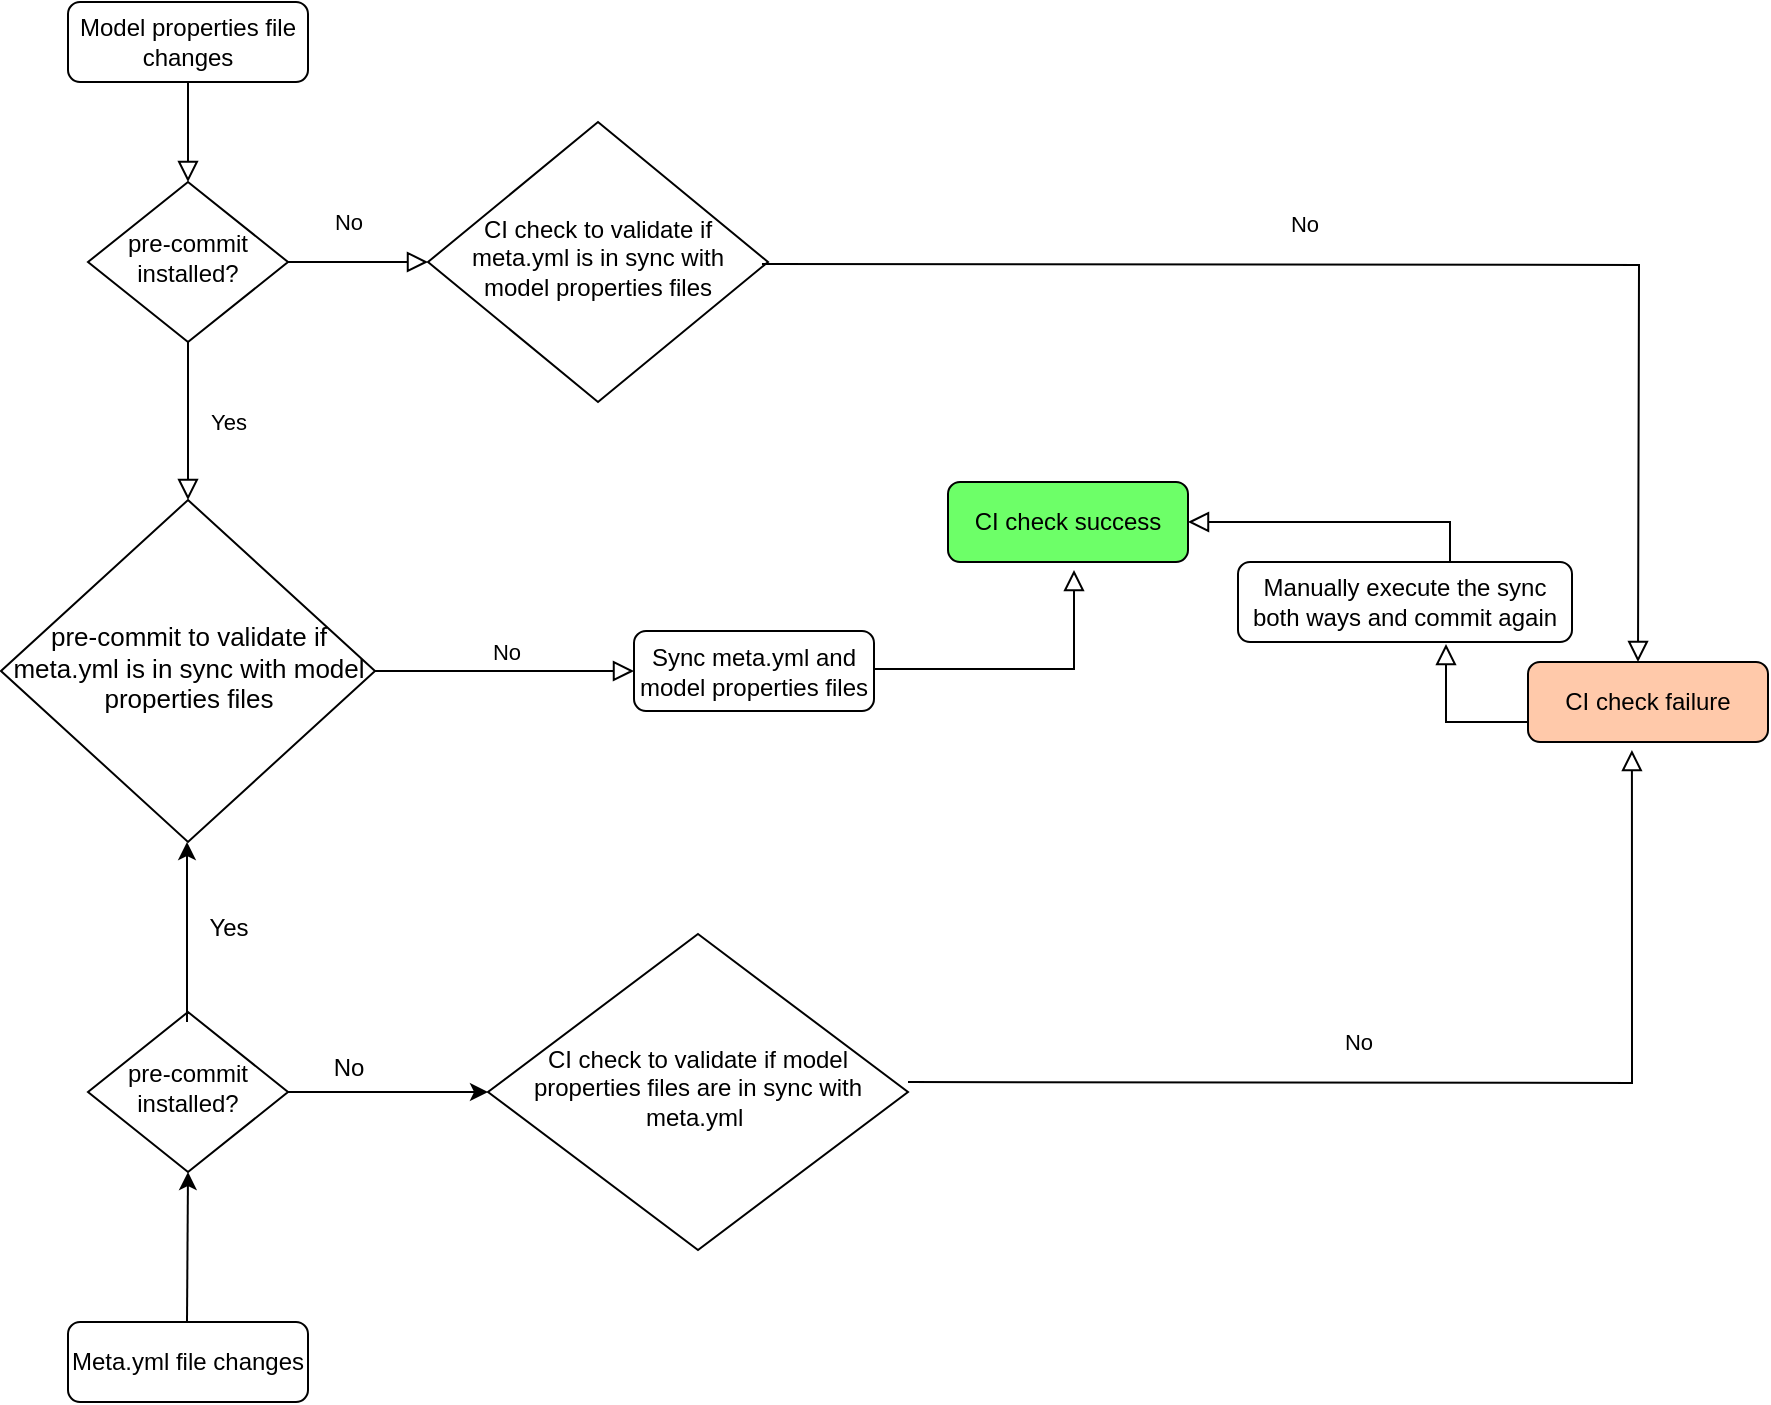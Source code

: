 <mxfile version="26.0.6">
  <diagram id="C5RBs43oDa-KdzZeNtuy" name="Page-1">
    <mxGraphModel dx="1411" dy="770" grid="0" gridSize="10" guides="1" tooltips="1" connect="1" arrows="1" fold="1" page="0" pageScale="1" pageWidth="827" pageHeight="1169" math="0" shadow="0">
      <root>
        <mxCell id="WIyWlLk6GJQsqaUBKTNV-0" />
        <mxCell id="WIyWlLk6GJQsqaUBKTNV-1" parent="WIyWlLk6GJQsqaUBKTNV-0" />
        <mxCell id="WIyWlLk6GJQsqaUBKTNV-2" value="" style="rounded=0;html=1;jettySize=auto;orthogonalLoop=1;fontSize=11;endArrow=block;endFill=0;endSize=8;strokeWidth=1;shadow=0;labelBackgroundColor=none;edgeStyle=orthogonalEdgeStyle;" parent="WIyWlLk6GJQsqaUBKTNV-1" source="WIyWlLk6GJQsqaUBKTNV-3" target="WIyWlLk6GJQsqaUBKTNV-6" edge="1">
          <mxGeometry relative="1" as="geometry" />
        </mxCell>
        <mxCell id="WIyWlLk6GJQsqaUBKTNV-3" value="Model properties file changes" style="rounded=1;whiteSpace=wrap;html=1;fontSize=12;glass=0;strokeWidth=1;shadow=0;" parent="WIyWlLk6GJQsqaUBKTNV-1" vertex="1">
          <mxGeometry x="35" y="90" width="120" height="40" as="geometry" />
        </mxCell>
        <mxCell id="WIyWlLk6GJQsqaUBKTNV-4" value="Yes" style="rounded=0;html=1;jettySize=auto;orthogonalLoop=1;fontSize=11;endArrow=block;endFill=0;endSize=8;strokeWidth=1;shadow=0;labelBackgroundColor=none;edgeStyle=orthogonalEdgeStyle;" parent="WIyWlLk6GJQsqaUBKTNV-1" source="WIyWlLk6GJQsqaUBKTNV-6" target="WIyWlLk6GJQsqaUBKTNV-10" edge="1">
          <mxGeometry y="20" relative="1" as="geometry">
            <mxPoint as="offset" />
            <Array as="points">
              <mxPoint x="95" y="340" />
              <mxPoint x="95" y="340" />
            </Array>
          </mxGeometry>
        </mxCell>
        <mxCell id="WIyWlLk6GJQsqaUBKTNV-5" value="No" style="edgeStyle=orthogonalEdgeStyle;rounded=0;html=1;jettySize=auto;orthogonalLoop=1;fontSize=11;endArrow=block;endFill=0;endSize=8;strokeWidth=1;shadow=0;labelBackgroundColor=none;" parent="WIyWlLk6GJQsqaUBKTNV-1" source="WIyWlLk6GJQsqaUBKTNV-6" edge="1">
          <mxGeometry x="-0.149" y="20" relative="1" as="geometry">
            <mxPoint as="offset" />
            <mxPoint x="215" y="220" as="targetPoint" />
          </mxGeometry>
        </mxCell>
        <mxCell id="WIyWlLk6GJQsqaUBKTNV-6" value="pre-commit installed?" style="rhombus;whiteSpace=wrap;html=1;shadow=0;fontFamily=Helvetica;fontSize=12;align=center;strokeWidth=1;spacing=6;spacingTop=-4;" parent="WIyWlLk6GJQsqaUBKTNV-1" vertex="1">
          <mxGeometry x="45" y="180" width="100" height="80" as="geometry" />
        </mxCell>
        <mxCell id="WIyWlLk6GJQsqaUBKTNV-7" value="CI check failure" style="rounded=1;whiteSpace=wrap;html=1;fontSize=12;glass=0;strokeWidth=1;shadow=0;fillColor=#FFC9AA;" parent="WIyWlLk6GJQsqaUBKTNV-1" vertex="1">
          <mxGeometry x="765" y="420" width="120" height="40" as="geometry" />
        </mxCell>
        <mxCell id="WIyWlLk6GJQsqaUBKTNV-9" value="No" style="edgeStyle=orthogonalEdgeStyle;rounded=0;html=1;jettySize=auto;orthogonalLoop=1;fontSize=11;endArrow=block;endFill=0;endSize=8;strokeWidth=1;shadow=0;labelBackgroundColor=none;" parent="WIyWlLk6GJQsqaUBKTNV-1" source="WIyWlLk6GJQsqaUBKTNV-10" target="WIyWlLk6GJQsqaUBKTNV-12" edge="1">
          <mxGeometry y="10" relative="1" as="geometry">
            <mxPoint as="offset" />
          </mxGeometry>
        </mxCell>
        <mxCell id="WIyWlLk6GJQsqaUBKTNV-10" value="&lt;font style=&quot;font-size: 13px;&quot;&gt;pre-commit to validate if meta.yml is in sync with model properties files&lt;/font&gt;" style="rhombus;whiteSpace=wrap;html=1;shadow=0;fontFamily=Helvetica;fontSize=12;align=center;strokeWidth=1;spacing=6;spacingTop=-4;" parent="WIyWlLk6GJQsqaUBKTNV-1" vertex="1">
          <mxGeometry x="1.5" y="339" width="187" height="171" as="geometry" />
        </mxCell>
        <mxCell id="WIyWlLk6GJQsqaUBKTNV-12" value="Sync meta.yml and model properties files" style="rounded=1;whiteSpace=wrap;html=1;fontSize=12;glass=0;strokeWidth=1;shadow=0;" parent="WIyWlLk6GJQsqaUBKTNV-1" vertex="1">
          <mxGeometry x="318" y="404.5" width="120" height="40" as="geometry" />
        </mxCell>
        <mxCell id="vaHk5qMaN5SWsj166qQE-0" value="CI check to validate if meta.yml is in sync with model properties files" style="rhombus;whiteSpace=wrap;html=1;shadow=0;fontFamily=Helvetica;fontSize=12;align=center;strokeWidth=1;spacing=6;spacingTop=-4;" vertex="1" parent="WIyWlLk6GJQsqaUBKTNV-1">
          <mxGeometry x="215" y="150" width="170" height="140" as="geometry" />
        </mxCell>
        <mxCell id="vaHk5qMaN5SWsj166qQE-3" value="No" style="edgeStyle=orthogonalEdgeStyle;rounded=0;html=1;jettySize=auto;orthogonalLoop=1;fontSize=11;endArrow=block;endFill=0;endSize=8;strokeWidth=1;shadow=0;labelBackgroundColor=none;entryX=0.75;entryY=0;entryDx=0;entryDy=0;" edge="1" parent="WIyWlLk6GJQsqaUBKTNV-1">
          <mxGeometry x="-0.149" y="20" relative="1" as="geometry">
            <mxPoint as="offset" />
            <mxPoint x="382" y="221" as="sourcePoint" />
            <mxPoint x="820" y="420" as="targetPoint" />
          </mxGeometry>
        </mxCell>
        <mxCell id="vaHk5qMaN5SWsj166qQE-5" value="CI check success" style="rounded=1;whiteSpace=wrap;html=1;fontSize=12;glass=0;strokeWidth=1;shadow=0;fillColor=#6DFF68;" vertex="1" parent="WIyWlLk6GJQsqaUBKTNV-1">
          <mxGeometry x="475" y="330" width="120" height="40" as="geometry" />
        </mxCell>
        <mxCell id="vaHk5qMaN5SWsj166qQE-6" value="" style="rounded=0;html=1;jettySize=auto;orthogonalLoop=1;fontSize=11;endArrow=block;endFill=0;endSize=8;strokeWidth=1;shadow=0;labelBackgroundColor=none;edgeStyle=orthogonalEdgeStyle;" edge="1" parent="WIyWlLk6GJQsqaUBKTNV-1">
          <mxGeometry y="20" relative="1" as="geometry">
            <mxPoint as="offset" />
            <mxPoint x="438" y="423.5" as="sourcePoint" />
            <mxPoint x="538" y="374" as="targetPoint" />
            <Array as="points">
              <mxPoint x="538" y="424" />
            </Array>
          </mxGeometry>
        </mxCell>
        <mxCell id="vaHk5qMaN5SWsj166qQE-8" value="Meta.yml file changes" style="rounded=1;whiteSpace=wrap;html=1;fontSize=12;glass=0;strokeWidth=1;shadow=0;" vertex="1" parent="WIyWlLk6GJQsqaUBKTNV-1">
          <mxGeometry x="35" y="750" width="120" height="40" as="geometry" />
        </mxCell>
        <mxCell id="vaHk5qMaN5SWsj166qQE-10" value="pre-commit installed?" style="rhombus;whiteSpace=wrap;html=1;shadow=0;fontFamily=Helvetica;fontSize=12;align=center;strokeWidth=1;spacing=6;spacingTop=-4;" vertex="1" parent="WIyWlLk6GJQsqaUBKTNV-1">
          <mxGeometry x="45" y="595" width="100" height="80" as="geometry" />
        </mxCell>
        <mxCell id="vaHk5qMaN5SWsj166qQE-11" value="" style="endArrow=classic;html=1;rounded=0;exitX=0.495;exitY=0.063;exitDx=0;exitDy=0;exitPerimeter=0;" edge="1" parent="WIyWlLk6GJQsqaUBKTNV-1" source="vaHk5qMaN5SWsj166qQE-10">
          <mxGeometry width="50" height="50" relative="1" as="geometry">
            <mxPoint x="95" y="590" as="sourcePoint" />
            <mxPoint x="94.5" y="510" as="targetPoint" />
          </mxGeometry>
        </mxCell>
        <mxCell id="vaHk5qMaN5SWsj166qQE-12" value="" style="endArrow=classic;html=1;rounded=0;entryX=0.5;entryY=1;entryDx=0;entryDy=0;" edge="1" parent="WIyWlLk6GJQsqaUBKTNV-1" target="vaHk5qMaN5SWsj166qQE-10">
          <mxGeometry width="50" height="50" relative="1" as="geometry">
            <mxPoint x="94.5" y="750" as="sourcePoint" />
            <mxPoint x="94.5" y="690" as="targetPoint" />
          </mxGeometry>
        </mxCell>
        <mxCell id="vaHk5qMaN5SWsj166qQE-13" value="Yes" style="text;html=1;align=center;verticalAlign=middle;resizable=0;points=[];autosize=1;strokeColor=none;fillColor=none;" vertex="1" parent="WIyWlLk6GJQsqaUBKTNV-1">
          <mxGeometry x="95" y="538" width="40" height="30" as="geometry" />
        </mxCell>
        <mxCell id="vaHk5qMaN5SWsj166qQE-14" value="CI check to validate if model properties files are in sync with meta.yml&amp;nbsp;" style="rhombus;whiteSpace=wrap;html=1;shadow=0;fontFamily=Helvetica;fontSize=12;align=center;strokeWidth=1;spacing=6;spacingTop=-4;" vertex="1" parent="WIyWlLk6GJQsqaUBKTNV-1">
          <mxGeometry x="245" y="556" width="210" height="158" as="geometry" />
        </mxCell>
        <mxCell id="vaHk5qMaN5SWsj166qQE-15" value="" style="endArrow=classic;html=1;rounded=0;entryX=0;entryY=0.5;entryDx=0;entryDy=0;exitX=1;exitY=0.5;exitDx=0;exitDy=0;" edge="1" parent="WIyWlLk6GJQsqaUBKTNV-1" source="vaHk5qMaN5SWsj166qQE-10" target="vaHk5qMaN5SWsj166qQE-14">
          <mxGeometry width="50" height="50" relative="1" as="geometry">
            <mxPoint x="145" y="640" as="sourcePoint" />
            <mxPoint x="195" y="590" as="targetPoint" />
          </mxGeometry>
        </mxCell>
        <mxCell id="vaHk5qMaN5SWsj166qQE-16" value="No" style="text;html=1;align=center;verticalAlign=middle;resizable=0;points=[];autosize=1;strokeColor=none;fillColor=none;" vertex="1" parent="WIyWlLk6GJQsqaUBKTNV-1">
          <mxGeometry x="155" y="608" width="40" height="30" as="geometry" />
        </mxCell>
        <mxCell id="vaHk5qMaN5SWsj166qQE-18" value="No" style="edgeStyle=orthogonalEdgeStyle;rounded=0;html=1;jettySize=auto;orthogonalLoop=1;fontSize=11;endArrow=block;endFill=0;endSize=8;strokeWidth=1;shadow=0;labelBackgroundColor=none;entryX=0.433;entryY=1.1;entryDx=0;entryDy=0;exitX=1;exitY=0.5;exitDx=0;exitDy=0;entryPerimeter=0;" edge="1" parent="WIyWlLk6GJQsqaUBKTNV-1" target="WIyWlLk6GJQsqaUBKTNV-7">
          <mxGeometry x="-0.149" y="20" relative="1" as="geometry">
            <mxPoint as="offset" />
            <mxPoint x="455" y="630" as="sourcePoint" />
            <mxPoint x="725" y="860" as="targetPoint" />
          </mxGeometry>
        </mxCell>
        <mxCell id="vaHk5qMaN5SWsj166qQE-19" value="&lt;font&gt;Manually execute the sync both ways and commit again&lt;/font&gt;" style="rounded=1;whiteSpace=wrap;html=1;fontSize=12;glass=0;strokeWidth=1;shadow=0;" vertex="1" parent="WIyWlLk6GJQsqaUBKTNV-1">
          <mxGeometry x="620" y="370" width="167" height="40" as="geometry" />
        </mxCell>
        <mxCell id="vaHk5qMaN5SWsj166qQE-20" value="" style="rounded=0;html=1;jettySize=auto;orthogonalLoop=1;fontSize=11;endArrow=block;endFill=0;endSize=8;strokeWidth=1;shadow=0;labelBackgroundColor=none;edgeStyle=orthogonalEdgeStyle;exitX=0;exitY=0.75;exitDx=0;exitDy=0;" edge="1" parent="WIyWlLk6GJQsqaUBKTNV-1" source="WIyWlLk6GJQsqaUBKTNV-7">
          <mxGeometry x="-0.25" y="15" relative="1" as="geometry">
            <mxPoint y="1" as="offset" />
            <mxPoint x="724" y="530" as="sourcePoint" />
            <mxPoint x="724" y="411" as="targetPoint" />
            <Array as="points">
              <mxPoint x="724" y="450" />
            </Array>
          </mxGeometry>
        </mxCell>
        <mxCell id="vaHk5qMaN5SWsj166qQE-21" value="" style="rounded=0;html=1;jettySize=auto;orthogonalLoop=1;fontSize=11;endArrow=block;endFill=0;endSize=8;strokeWidth=1;shadow=0;labelBackgroundColor=none;edgeStyle=orthogonalEdgeStyle;entryX=1;entryY=0.5;entryDx=0;entryDy=0;exitX=0.692;exitY=0;exitDx=0;exitDy=0;exitPerimeter=0;" edge="1" parent="WIyWlLk6GJQsqaUBKTNV-1" source="vaHk5qMaN5SWsj166qQE-19" target="vaHk5qMaN5SWsj166qQE-5">
          <mxGeometry x="-0.25" y="15" relative="1" as="geometry">
            <mxPoint y="1" as="offset" />
            <mxPoint x="726" y="357" as="sourcePoint" />
            <mxPoint x="645" y="320" as="targetPoint" />
            <Array as="points">
              <mxPoint x="726" y="370" />
              <mxPoint x="726" y="350" />
            </Array>
          </mxGeometry>
        </mxCell>
      </root>
    </mxGraphModel>
  </diagram>
</mxfile>
